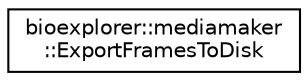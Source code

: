 digraph "Graphical Class Hierarchy"
{
 // LATEX_PDF_SIZE
  edge [fontname="Helvetica",fontsize="10",labelfontname="Helvetica",labelfontsize="10"];
  node [fontname="Helvetica",fontsize="10",shape=record];
  rankdir="LR";
  Node0 [label="bioexplorer::mediamaker\l::ExportFramesToDisk",height=0.2,width=0.4,color="black", fillcolor="white", style="filled",URL="$db/dbb/structbioexplorer_1_1mediamaker_1_1ExportFramesToDisk.html",tooltip=" "];
}
